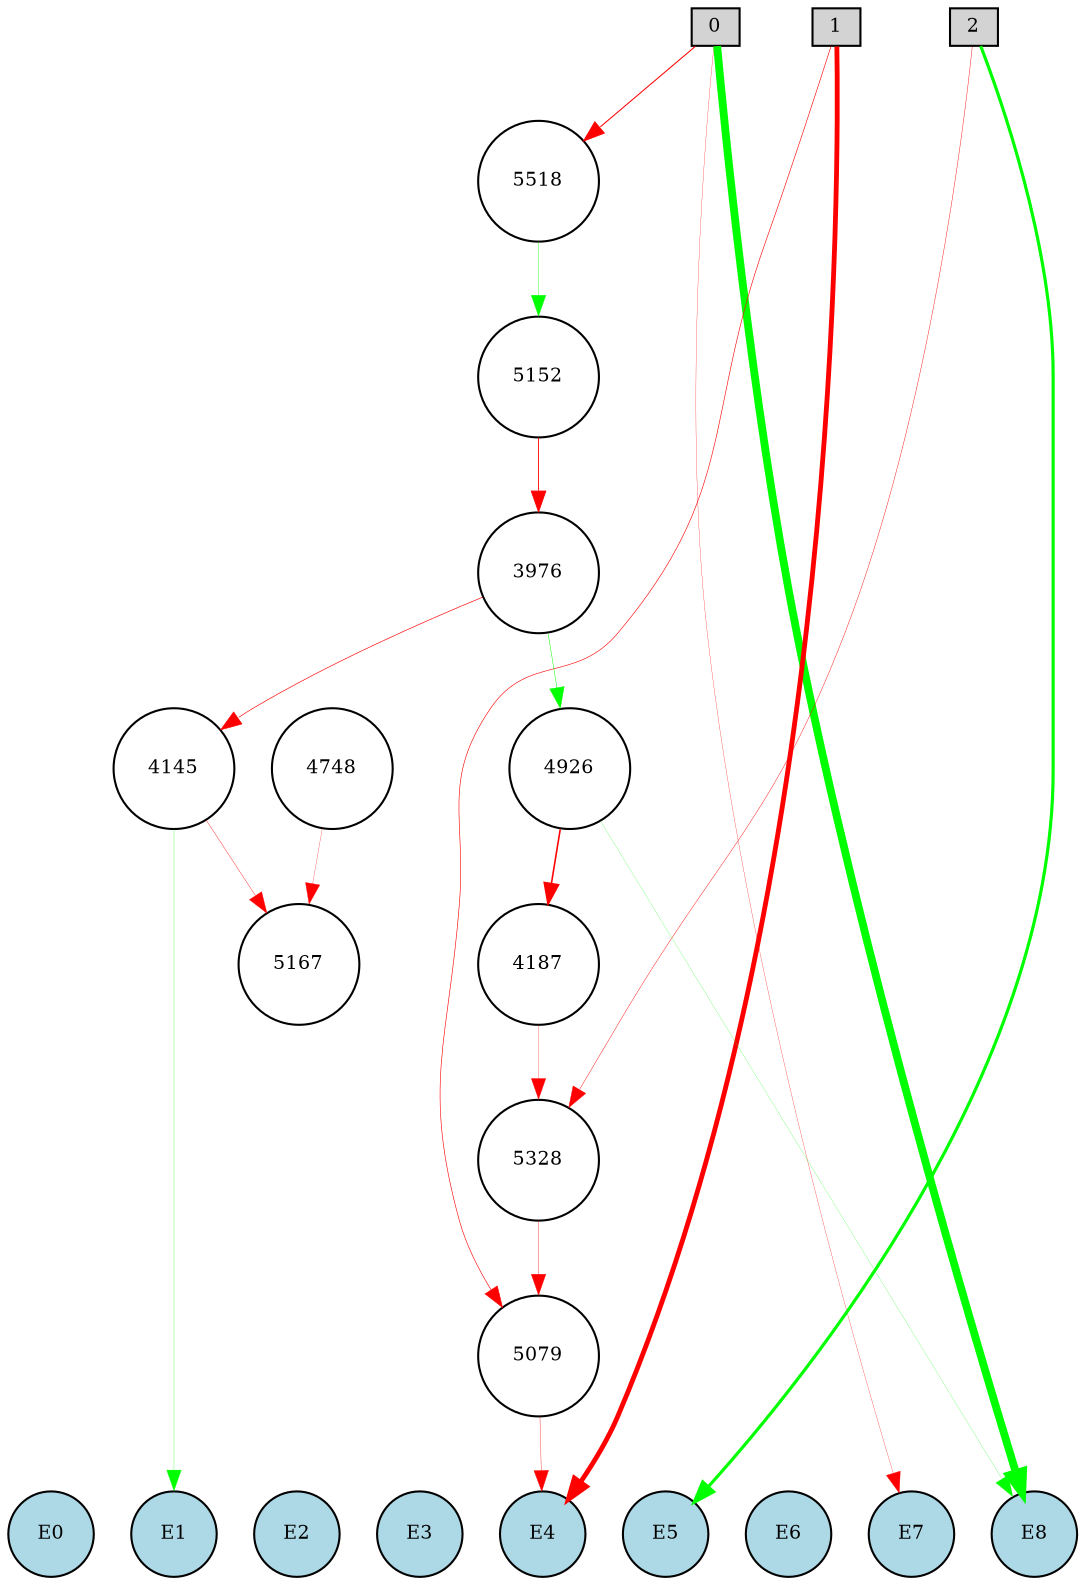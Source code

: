 digraph {
	node [fontsize=9 height=0.2 shape=circle width=0.2]
	subgraph inputs {
		node [shape=box style=filled]
		rank=source
		0 [fillcolor=lightgray]
		1 [fillcolor=lightgray]
		0 -> 1 [style=invis]
		2 [fillcolor=lightgray]
		1 -> 2 [style=invis]
	}
	subgraph outputs {
		node [style=filled]
		rank=sink
		E0 [fillcolor=lightblue fontsize=9 height=0.2 shape=circle width=0.2]
		E1 [fillcolor=lightblue fontsize=9 height=0.2 shape=circle width=0.2]
		E0 -> E1 [style=invis]
		E2 [fillcolor=lightblue fontsize=9 height=0.2 shape=circle width=0.2]
		E1 -> E2 [style=invis]
		E3 [fillcolor=lightblue fontsize=9 height=0.2 shape=circle width=0.2]
		E2 -> E3 [style=invis]
		E4 [fillcolor=lightblue fontsize=9 height=0.2 shape=circle width=0.2]
		E3 -> E4 [style=invis]
		E5 [fillcolor=lightblue fontsize=9 height=0.2 shape=circle width=0.2]
		E4 -> E5 [style=invis]
		E6 [fillcolor=lightblue fontsize=9 height=0.2 shape=circle width=0.2]
		E5 -> E6 [style=invis]
		E7 [fillcolor=lightblue fontsize=9 height=0.2 shape=circle width=0.2]
		E6 -> E7 [style=invis]
		E8 [fillcolor=lightblue fontsize=9 height=0.2 shape=circle width=0.2]
		E7 -> E8 [style=invis]
	}
	5152 [fillcolor=white style=filled]
	3976 [fillcolor=white style=filled]
	4926 [fillcolor=white style=filled]
	4145 [fillcolor=white style=filled]
	5328 [fillcolor=white style=filled]
	5518 [fillcolor=white style=filled]
	5079 [fillcolor=white style=filled]
	4187 [fillcolor=white style=filled]
	0 -> E8 [color=green penwidth=3.7707741378380812 style=solid]
	1 -> E4 [color=red penwidth=2.3154926352564202 style=solid]
	2 -> E5 [color=green penwidth=1.5169563906950803 style=solid]
	3976 -> 4926 [color=green penwidth=0.22804613626039813 style=solid]
	4926 -> E8 [color=green penwidth=0.10063747794323685 style=solid]
	5152 -> 3976 [color=red penwidth=0.42212262617558993 style=solid]
	4145 -> 5167 [color=red penwidth=0.17978175309951722 style=solid]
	0 -> E7 [color=red penwidth=0.1330728734198855 style=solid]
	4145 -> E1 [color=green penwidth=0.1383679095544793 style=solid]
	1 -> 5079 [color=red penwidth=0.2903195596914624 style=solid]
	4926 -> 4187 [color=red penwidth=0.7644618858658104 style=solid]
	2 -> 5328 [color=red penwidth=0.20337413048022682 style=solid]
	5328 -> 5079 [color=red penwidth=0.17626902544896217 style=solid]
	4748 -> 5167 [color=red penwidth=0.12580140958065072 style=solid]
	5079 -> E4 [color=red penwidth=0.17175950879176138 style=solid]
	3976 -> 4145 [color=red penwidth=0.3077061863242745 style=solid]
	0 -> 5518 [color=red penwidth=0.4939322006424126 style=solid]
	5518 -> 5152 [color=green penwidth=0.17887308858421055 style=solid]
	4187 -> 5328 [color=red penwidth=0.13003582556790558 style=solid]
}
